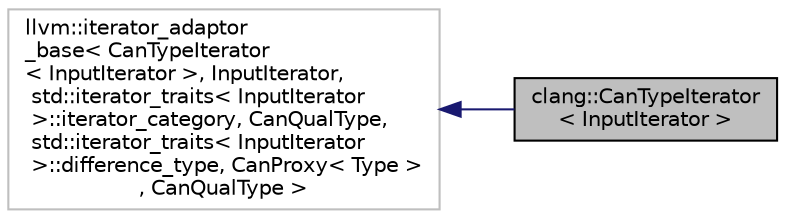 digraph "clang::CanTypeIterator&lt; InputIterator &gt;"
{
 // LATEX_PDF_SIZE
  bgcolor="transparent";
  edge [fontname="Helvetica",fontsize="10",labelfontname="Helvetica",labelfontsize="10"];
  node [fontname="Helvetica",fontsize="10",shape=record];
  rankdir="LR";
  Node1 [label="clang::CanTypeIterator\l\< InputIterator \>",height=0.2,width=0.4,color="black", fillcolor="grey75", style="filled", fontcolor="black",tooltip="Iterator adaptor that turns an iterator over canonical QualTypes into an iterator over CanQualTypes."];
  Node2 -> Node1 [dir="back",color="midnightblue",fontsize="10",style="solid",fontname="Helvetica"];
  Node2 [label="llvm::iterator_adaptor\l_base\< CanTypeIterator\l\< InputIterator \>, InputIterator,\l std::iterator_traits\< InputIterator\l \>::iterator_category, CanQualType,\l std::iterator_traits\< InputIterator\l \>::difference_type, CanProxy\< Type \>\l, CanQualType \>",height=0.2,width=0.4,color="grey75",tooltip=" "];
}
